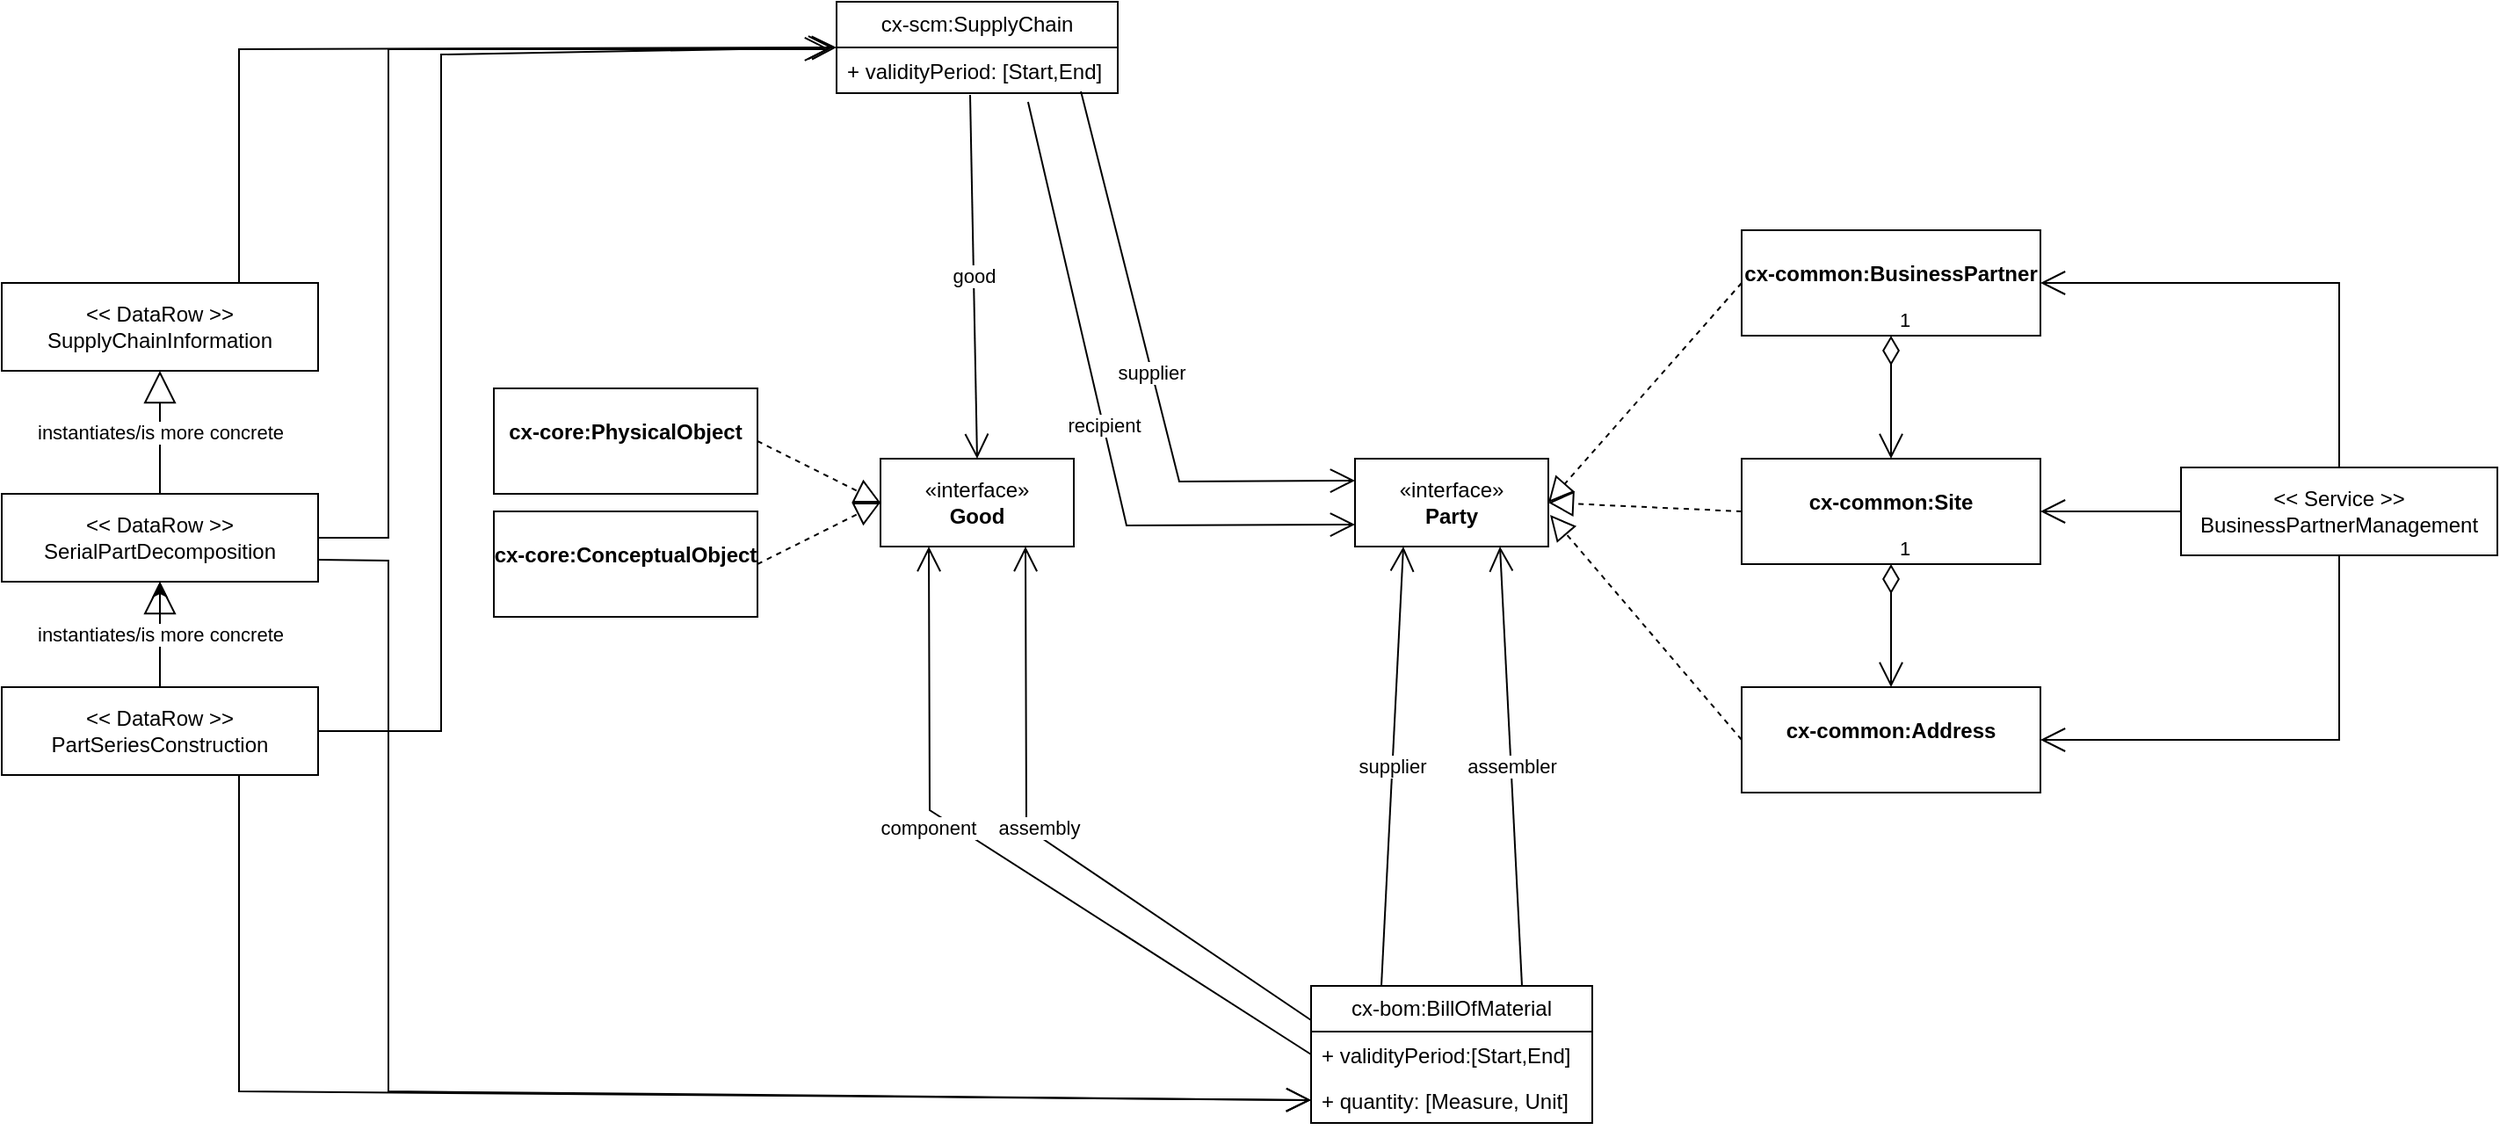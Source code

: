 <mxfile version="22.1.18" type="device">
  <diagram name="Seite-1" id="HaRtwOIu1U63mAP8ceGQ">
    <mxGraphModel dx="2261" dy="915" grid="1" gridSize="10" guides="1" tooltips="1" connect="1" arrows="1" fold="1" page="1" pageScale="1" pageWidth="827" pageHeight="1169" math="0" shadow="0">
      <root>
        <mxCell id="0" />
        <mxCell id="1" parent="0" />
        <mxCell id="QMu5wvdfi34qKT-2nAmh-1" value="cx-scm:SupplyChain" style="swimlane;fontStyle=0;childLayout=stackLayout;horizontal=1;startSize=26;fillColor=none;horizontalStack=0;resizeParent=1;resizeParentMax=0;resizeLast=0;collapsible=1;marginBottom=0;whiteSpace=wrap;html=1;" vertex="1" parent="1">
          <mxGeometry x="415" y="100" width="160" height="52" as="geometry" />
        </mxCell>
        <mxCell id="QMu5wvdfi34qKT-2nAmh-2" value="+ validityPeriod: [Start,End]" style="text;strokeColor=none;fillColor=none;align=left;verticalAlign=top;spacingLeft=4;spacingRight=4;overflow=hidden;rotatable=0;points=[[0,0.5],[1,0.5]];portConstraint=eastwest;whiteSpace=wrap;html=1;" vertex="1" parent="QMu5wvdfi34qKT-2nAmh-1">
          <mxGeometry y="26" width="160" height="26" as="geometry" />
        </mxCell>
        <mxCell id="QMu5wvdfi34qKT-2nAmh-5" value="cx-bom:BillOfMaterial" style="swimlane;fontStyle=0;childLayout=stackLayout;horizontal=1;startSize=26;fillColor=none;horizontalStack=0;resizeParent=1;resizeParentMax=0;resizeLast=0;collapsible=1;marginBottom=0;whiteSpace=wrap;html=1;" vertex="1" parent="1">
          <mxGeometry x="685" y="660" width="160" height="78" as="geometry" />
        </mxCell>
        <mxCell id="QMu5wvdfi34qKT-2nAmh-6" value="+ validityPeriod:[Start,End]" style="text;strokeColor=none;fillColor=none;align=left;verticalAlign=top;spacingLeft=4;spacingRight=4;overflow=hidden;rotatable=0;points=[[0,0.5],[1,0.5]];portConstraint=eastwest;whiteSpace=wrap;html=1;" vertex="1" parent="QMu5wvdfi34qKT-2nAmh-5">
          <mxGeometry y="26" width="160" height="26" as="geometry" />
        </mxCell>
        <mxCell id="QMu5wvdfi34qKT-2nAmh-7" value="+ quantity: [Measure, Unit]" style="text;strokeColor=none;fillColor=none;align=left;verticalAlign=top;spacingLeft=4;spacingRight=4;overflow=hidden;rotatable=0;points=[[0,0.5],[1,0.5]];portConstraint=eastwest;whiteSpace=wrap;html=1;" vertex="1" parent="QMu5wvdfi34qKT-2nAmh-5">
          <mxGeometry y="52" width="160" height="26" as="geometry" />
        </mxCell>
        <mxCell id="QMu5wvdfi34qKT-2nAmh-9" value="&lt;p style=&quot;margin:0px;margin-top:4px;text-align:center;&quot;&gt;&lt;br&gt;&lt;b&gt;cx-common:BusinessPartner&lt;/b&gt;&lt;/p&gt;" style="verticalAlign=top;align=left;overflow=fill;fontSize=12;fontFamily=Helvetica;html=1;whiteSpace=wrap;" vertex="1" parent="1">
          <mxGeometry x="930" y="230" width="170" height="60" as="geometry" />
        </mxCell>
        <mxCell id="QMu5wvdfi34qKT-2nAmh-10" value="&lt;p style=&quot;margin:0px;margin-top:4px;text-align:center;&quot;&gt;&lt;br&gt;&lt;b&gt;cx-common:Site&lt;/b&gt;&lt;/p&gt;" style="verticalAlign=top;align=left;overflow=fill;fontSize=12;fontFamily=Helvetica;html=1;whiteSpace=wrap;" vertex="1" parent="1">
          <mxGeometry x="930" y="360" width="170" height="60" as="geometry" />
        </mxCell>
        <mxCell id="QMu5wvdfi34qKT-2nAmh-11" value="&lt;p style=&quot;margin:0px;margin-top:4px;text-align:center;&quot;&gt;&lt;br&gt;&lt;b&gt;cx-common&lt;/b&gt;&lt;b style=&quot;background-color: initial;&quot;&gt;:Address&lt;/b&gt;&lt;/p&gt;" style="verticalAlign=top;align=left;overflow=fill;fontSize=12;fontFamily=Helvetica;html=1;whiteSpace=wrap;" vertex="1" parent="1">
          <mxGeometry x="930" y="490" width="170" height="60" as="geometry" />
        </mxCell>
        <mxCell id="QMu5wvdfi34qKT-2nAmh-12" value="1" style="endArrow=open;html=1;endSize=12;startArrow=diamondThin;startSize=14;startFill=0;edgeStyle=orthogonalEdgeStyle;align=left;verticalAlign=bottom;rounded=0;exitX=0.5;exitY=1;exitDx=0;exitDy=0;" edge="1" parent="1" source="QMu5wvdfi34qKT-2nAmh-10" target="QMu5wvdfi34qKT-2nAmh-11">
          <mxGeometry x="-1" y="3" relative="1" as="geometry">
            <mxPoint x="1000" y="420" as="sourcePoint" />
            <mxPoint x="1160" y="420" as="targetPoint" />
          </mxGeometry>
        </mxCell>
        <mxCell id="QMu5wvdfi34qKT-2nAmh-14" value="1" style="endArrow=open;html=1;endSize=12;startArrow=diamondThin;startSize=14;startFill=0;edgeStyle=orthogonalEdgeStyle;align=left;verticalAlign=bottom;rounded=0;exitX=0.5;exitY=1;exitDx=0;exitDy=0;entryX=0.5;entryY=0;entryDx=0;entryDy=0;" edge="1" parent="1" source="QMu5wvdfi34qKT-2nAmh-9" target="QMu5wvdfi34qKT-2nAmh-10">
          <mxGeometry x="-1" y="3" relative="1" as="geometry">
            <mxPoint x="680" y="340" as="sourcePoint" />
            <mxPoint x="840" y="340" as="targetPoint" />
          </mxGeometry>
        </mxCell>
        <mxCell id="QMu5wvdfi34qKT-2nAmh-15" value="«interface»&lt;br&gt;&lt;b&gt;Party&lt;/b&gt;" style="html=1;whiteSpace=wrap;" vertex="1" parent="1">
          <mxGeometry x="710" y="360" width="110" height="50" as="geometry" />
        </mxCell>
        <mxCell id="QMu5wvdfi34qKT-2nAmh-16" value="" style="endArrow=block;dashed=1;endFill=0;endSize=12;html=1;rounded=0;exitX=0;exitY=0.5;exitDx=0;exitDy=0;entryX=1;entryY=0.5;entryDx=0;entryDy=0;" edge="1" parent="1" source="QMu5wvdfi34qKT-2nAmh-9" target="QMu5wvdfi34qKT-2nAmh-15">
          <mxGeometry width="160" relative="1" as="geometry">
            <mxPoint x="680" y="340" as="sourcePoint" />
            <mxPoint x="840" y="340" as="targetPoint" />
          </mxGeometry>
        </mxCell>
        <mxCell id="QMu5wvdfi34qKT-2nAmh-17" value="" style="endArrow=block;dashed=1;endFill=0;endSize=12;html=1;rounded=0;exitX=0;exitY=0.5;exitDx=0;exitDy=0;entryX=1;entryY=0.5;entryDx=0;entryDy=0;" edge="1" parent="1" source="QMu5wvdfi34qKT-2nAmh-10" target="QMu5wvdfi34qKT-2nAmh-15">
          <mxGeometry width="160" relative="1" as="geometry">
            <mxPoint x="940" y="270" as="sourcePoint" />
            <mxPoint x="830" y="395" as="targetPoint" />
          </mxGeometry>
        </mxCell>
        <mxCell id="QMu5wvdfi34qKT-2nAmh-18" value="" style="endArrow=block;dashed=1;endFill=0;endSize=12;html=1;rounded=0;exitX=0;exitY=0.5;exitDx=0;exitDy=0;entryX=1.009;entryY=0.64;entryDx=0;entryDy=0;entryPerimeter=0;" edge="1" parent="1" source="QMu5wvdfi34qKT-2nAmh-11" target="QMu5wvdfi34qKT-2nAmh-15">
          <mxGeometry width="160" relative="1" as="geometry">
            <mxPoint x="940" y="400" as="sourcePoint" />
            <mxPoint x="830" y="395" as="targetPoint" />
          </mxGeometry>
        </mxCell>
        <mxCell id="QMu5wvdfi34qKT-2nAmh-19" value="&lt;p style=&quot;margin:0px;margin-top:4px;text-align:center;&quot;&gt;&lt;br&gt;&lt;b&gt;cx-core:PhysicalObject&lt;/b&gt;&lt;/p&gt;" style="verticalAlign=top;align=left;overflow=fill;fontSize=12;fontFamily=Helvetica;html=1;whiteSpace=wrap;" vertex="1" parent="1">
          <mxGeometry x="220" y="320" width="150" height="60" as="geometry" />
        </mxCell>
        <mxCell id="QMu5wvdfi34qKT-2nAmh-20" value="&lt;p style=&quot;margin:0px;margin-top:4px;text-align:center;&quot;&gt;&lt;br&gt;&lt;b&gt;cx-core:ConceptualObject&lt;/b&gt;&lt;/p&gt;" style="verticalAlign=top;align=left;overflow=fill;fontSize=12;fontFamily=Helvetica;html=1;whiteSpace=wrap;" vertex="1" parent="1">
          <mxGeometry x="220" y="390" width="150" height="60" as="geometry" />
        </mxCell>
        <mxCell id="QMu5wvdfi34qKT-2nAmh-21" value="«interface»&lt;br&gt;&lt;b&gt;Good&lt;/b&gt;" style="html=1;whiteSpace=wrap;" vertex="1" parent="1">
          <mxGeometry x="440" y="360" width="110" height="50" as="geometry" />
        </mxCell>
        <mxCell id="QMu5wvdfi34qKT-2nAmh-22" value="" style="endArrow=block;dashed=1;endFill=0;endSize=12;html=1;rounded=0;exitX=1;exitY=0.5;exitDx=0;exitDy=0;entryX=0;entryY=0.5;entryDx=0;entryDy=0;" edge="1" parent="1" source="QMu5wvdfi34qKT-2nAmh-19" target="QMu5wvdfi34qKT-2nAmh-21">
          <mxGeometry width="160" relative="1" as="geometry">
            <mxPoint x="580" y="100" as="sourcePoint" />
            <mxPoint x="470" y="225" as="targetPoint" />
          </mxGeometry>
        </mxCell>
        <mxCell id="QMu5wvdfi34qKT-2nAmh-23" value="" style="endArrow=block;dashed=1;endFill=0;endSize=12;html=1;rounded=0;exitX=1;exitY=0.5;exitDx=0;exitDy=0;entryX=0;entryY=0.5;entryDx=0;entryDy=0;" edge="1" parent="1" source="QMu5wvdfi34qKT-2nAmh-20" target="QMu5wvdfi34qKT-2nAmh-21">
          <mxGeometry width="160" relative="1" as="geometry">
            <mxPoint x="230" y="360" as="sourcePoint" />
            <mxPoint x="190" y="390" as="targetPoint" />
          </mxGeometry>
        </mxCell>
        <mxCell id="QMu5wvdfi34qKT-2nAmh-24" value="good" style="endArrow=open;endFill=1;endSize=12;html=1;rounded=0;entryX=0.5;entryY=0;entryDx=0;entryDy=0;exitX=0.475;exitY=1.038;exitDx=0;exitDy=0;exitPerimeter=0;" edge="1" parent="1" source="QMu5wvdfi34qKT-2nAmh-2" target="QMu5wvdfi34qKT-2nAmh-21">
          <mxGeometry width="160" relative="1" as="geometry">
            <mxPoint x="440" y="680" as="sourcePoint" />
            <mxPoint x="600" y="680" as="targetPoint" />
          </mxGeometry>
        </mxCell>
        <mxCell id="QMu5wvdfi34qKT-2nAmh-25" value="recipient" style="endArrow=open;endFill=1;endSize=12;html=1;rounded=0;entryX=0;entryY=0.75;entryDx=0;entryDy=0;exitX=0.681;exitY=1.192;exitDx=0;exitDy=0;exitPerimeter=0;" edge="1" parent="1" source="QMu5wvdfi34qKT-2nAmh-2" target="QMu5wvdfi34qKT-2nAmh-15">
          <mxGeometry width="160" relative="1" as="geometry">
            <mxPoint x="480" y="670" as="sourcePoint" />
            <mxPoint x="478" y="420" as="targetPoint" />
            <Array as="points">
              <mxPoint x="580" y="398" />
            </Array>
          </mxGeometry>
        </mxCell>
        <mxCell id="QMu5wvdfi34qKT-2nAmh-26" value="supplier" style="endArrow=open;endFill=1;endSize=12;html=1;rounded=0;entryX=0;entryY=0.25;entryDx=0;entryDy=0;exitX=0.869;exitY=0.962;exitDx=0;exitDy=0;exitPerimeter=0;" edge="1" parent="1" source="QMu5wvdfi34qKT-2nAmh-2" target="QMu5wvdfi34qKT-2nAmh-15">
          <mxGeometry width="160" relative="1" as="geometry">
            <mxPoint x="520" y="670" as="sourcePoint" />
            <mxPoint x="720" y="383" as="targetPoint" />
            <Array as="points">
              <mxPoint x="610" y="373" />
            </Array>
          </mxGeometry>
        </mxCell>
        <mxCell id="QMu5wvdfi34qKT-2nAmh-27" value="component" style="endArrow=open;endFill=1;endSize=12;html=1;rounded=0;entryX=0.25;entryY=1;entryDx=0;entryDy=0;exitX=0;exitY=0.5;exitDx=0;exitDy=0;" edge="1" parent="1" source="QMu5wvdfi34qKT-2nAmh-6" target="QMu5wvdfi34qKT-2nAmh-21">
          <mxGeometry x="0.24" y="9" width="160" relative="1" as="geometry">
            <mxPoint x="680" y="692" as="sourcePoint" />
            <mxPoint x="505" y="370" as="targetPoint" />
            <Array as="points">
              <mxPoint x="468" y="560" />
            </Array>
            <mxPoint as="offset" />
          </mxGeometry>
        </mxCell>
        <mxCell id="QMu5wvdfi34qKT-2nAmh-28" value="assembly" style="endArrow=open;endFill=1;endSize=12;html=1;rounded=0;entryX=0.75;entryY=1;entryDx=0;entryDy=0;exitX=0;exitY=0.25;exitDx=0;exitDy=0;" edge="1" parent="1" source="QMu5wvdfi34qKT-2nAmh-5" target="QMu5wvdfi34qKT-2nAmh-21">
          <mxGeometry x="0.067" y="-4" width="160" relative="1" as="geometry">
            <mxPoint x="690" y="702" as="sourcePoint" />
            <mxPoint x="478" y="420" as="targetPoint" />
            <Array as="points">
              <mxPoint x="523" y="570" />
            </Array>
            <mxPoint as="offset" />
          </mxGeometry>
        </mxCell>
        <mxCell id="QMu5wvdfi34qKT-2nAmh-30" value="supplier" style="endArrow=open;endFill=1;endSize=12;html=1;rounded=0;entryX=0.25;entryY=1;entryDx=0;entryDy=0;exitX=0.25;exitY=0;exitDx=0;exitDy=0;" edge="1" parent="1" source="QMu5wvdfi34qKT-2nAmh-5" target="QMu5wvdfi34qKT-2nAmh-15">
          <mxGeometry width="160" relative="1" as="geometry">
            <mxPoint x="695" y="690" as="sourcePoint" />
            <mxPoint x="533" y="420" as="targetPoint" />
          </mxGeometry>
        </mxCell>
        <mxCell id="QMu5wvdfi34qKT-2nAmh-31" value="assembler" style="endArrow=open;endFill=1;endSize=12;html=1;rounded=0;entryX=0.75;entryY=1;entryDx=0;entryDy=0;exitX=0.75;exitY=0;exitDx=0;exitDy=0;" edge="1" parent="1" source="QMu5wvdfi34qKT-2nAmh-5" target="QMu5wvdfi34qKT-2nAmh-15">
          <mxGeometry width="160" relative="1" as="geometry">
            <mxPoint x="735" y="670" as="sourcePoint" />
            <mxPoint x="748" y="420" as="targetPoint" />
          </mxGeometry>
        </mxCell>
        <mxCell id="QMu5wvdfi34qKT-2nAmh-33" value="&amp;lt;&amp;lt; DataRow &amp;gt;&amp;gt;&lt;br&gt;SerialPartDecomposition&lt;br&gt;" style="html=1;whiteSpace=wrap;" vertex="1" parent="1">
          <mxGeometry x="-60" y="380" width="180" height="50" as="geometry" />
        </mxCell>
        <mxCell id="QMu5wvdfi34qKT-2nAmh-38" value="" style="edgeStyle=orthogonalEdgeStyle;rounded=0;orthogonalLoop=1;jettySize=auto;html=1;" edge="1" parent="1" source="QMu5wvdfi34qKT-2nAmh-34" target="QMu5wvdfi34qKT-2nAmh-33">
          <mxGeometry relative="1" as="geometry" />
        </mxCell>
        <mxCell id="QMu5wvdfi34qKT-2nAmh-34" value="&amp;lt;&amp;lt; DataRow &amp;gt;&amp;gt;&lt;br&gt;PartSeriesConstruction" style="html=1;whiteSpace=wrap;" vertex="1" parent="1">
          <mxGeometry x="-60" y="490" width="180" height="50" as="geometry" />
        </mxCell>
        <mxCell id="QMu5wvdfi34qKT-2nAmh-35" value="&amp;lt;&amp;lt; DataRow &amp;gt;&amp;gt;&lt;br&gt;SupplyChainInformation" style="html=1;whiteSpace=wrap;" vertex="1" parent="1">
          <mxGeometry x="-60" y="260" width="180" height="50" as="geometry" />
        </mxCell>
        <mxCell id="QMu5wvdfi34qKT-2nAmh-36" value="instantiates/is more concrete" style="endArrow=block;endSize=16;endFill=0;html=1;rounded=0;exitX=0.5;exitY=0;exitDx=0;exitDy=0;entryX=0.5;entryY=1;entryDx=0;entryDy=0;" edge="1" parent="1" source="QMu5wvdfi34qKT-2nAmh-33" target="QMu5wvdfi34qKT-2nAmh-35">
          <mxGeometry width="160" relative="1" as="geometry">
            <mxPoint x="330" y="490" as="sourcePoint" />
            <mxPoint x="490" y="490" as="targetPoint" />
          </mxGeometry>
        </mxCell>
        <mxCell id="QMu5wvdfi34qKT-2nAmh-37" value="instantiates/is more concrete" style="endArrow=block;endSize=16;endFill=0;html=1;rounded=0;exitX=0.5;exitY=0;exitDx=0;exitDy=0;entryX=0.5;entryY=1;entryDx=0;entryDy=0;" edge="1" parent="1" source="QMu5wvdfi34qKT-2nAmh-34" target="QMu5wvdfi34qKT-2nAmh-33">
          <mxGeometry width="160" relative="1" as="geometry">
            <mxPoint x="40" y="390" as="sourcePoint" />
            <mxPoint x="40" y="320" as="targetPoint" />
          </mxGeometry>
        </mxCell>
        <mxCell id="QMu5wvdfi34qKT-2nAmh-39" value="&amp;lt;&amp;lt; Service &amp;gt;&amp;gt;&lt;br&gt;BusinessPartnerManagement" style="html=1;whiteSpace=wrap;" vertex="1" parent="1">
          <mxGeometry x="1180" y="365" width="180" height="50" as="geometry" />
        </mxCell>
        <mxCell id="QMu5wvdfi34qKT-2nAmh-40" value="" style="endArrow=open;endFill=1;endSize=12;html=1;rounded=0;exitX=0.5;exitY=0;exitDx=0;exitDy=0;entryX=1;entryY=0.5;entryDx=0;entryDy=0;" edge="1" parent="1" source="QMu5wvdfi34qKT-2nAmh-39" target="QMu5wvdfi34qKT-2nAmh-9">
          <mxGeometry width="160" relative="1" as="geometry">
            <mxPoint x="690" y="490" as="sourcePoint" />
            <mxPoint x="850" y="490" as="targetPoint" />
            <Array as="points">
              <mxPoint x="1270" y="260" />
            </Array>
          </mxGeometry>
        </mxCell>
        <mxCell id="QMu5wvdfi34qKT-2nAmh-41" value="" style="endArrow=open;endFill=1;endSize=12;html=1;rounded=0;exitX=0.5;exitY=1;exitDx=0;exitDy=0;entryX=1;entryY=0.5;entryDx=0;entryDy=0;" edge="1" parent="1" source="QMu5wvdfi34qKT-2nAmh-39" target="QMu5wvdfi34qKT-2nAmh-11">
          <mxGeometry width="160" relative="1" as="geometry">
            <mxPoint x="1280" y="375" as="sourcePoint" />
            <mxPoint x="1110" y="270" as="targetPoint" />
            <Array as="points">
              <mxPoint x="1270" y="520" />
            </Array>
          </mxGeometry>
        </mxCell>
        <mxCell id="QMu5wvdfi34qKT-2nAmh-42" value="" style="endArrow=open;endFill=1;endSize=12;html=1;rounded=0;exitX=0;exitY=0.5;exitDx=0;exitDy=0;entryX=1;entryY=0.5;entryDx=0;entryDy=0;" edge="1" parent="1" source="QMu5wvdfi34qKT-2nAmh-39" target="QMu5wvdfi34qKT-2nAmh-10">
          <mxGeometry width="160" relative="1" as="geometry">
            <mxPoint x="1280" y="425" as="sourcePoint" />
            <mxPoint x="1110" y="530" as="targetPoint" />
          </mxGeometry>
        </mxCell>
        <mxCell id="QMu5wvdfi34qKT-2nAmh-43" value="" style="endArrow=open;endFill=1;endSize=12;html=1;rounded=0;exitX=0.75;exitY=0;exitDx=0;exitDy=0;entryX=-0.012;entryY=0;entryDx=0;entryDy=0;entryPerimeter=0;" edge="1" parent="1" source="QMu5wvdfi34qKT-2nAmh-35" target="QMu5wvdfi34qKT-2nAmh-2">
          <mxGeometry width="160" relative="1" as="geometry">
            <mxPoint x="1280" y="375" as="sourcePoint" />
            <mxPoint x="1110" y="270" as="targetPoint" />
            <Array as="points">
              <mxPoint x="75" y="127" />
            </Array>
          </mxGeometry>
        </mxCell>
        <mxCell id="QMu5wvdfi34qKT-2nAmh-44" value="" style="endArrow=open;endFill=1;endSize=12;html=1;rounded=0;exitX=0.75;exitY=1;exitDx=0;exitDy=0;entryX=0;entryY=0.5;entryDx=0;entryDy=0;" edge="1" parent="1" source="QMu5wvdfi34qKT-2nAmh-34" target="QMu5wvdfi34qKT-2nAmh-7">
          <mxGeometry width="160" relative="1" as="geometry">
            <mxPoint x="60" y="270" as="sourcePoint" />
            <mxPoint x="422" y="137" as="targetPoint" />
            <Array as="points">
              <mxPoint x="75" y="720" />
            </Array>
          </mxGeometry>
        </mxCell>
        <mxCell id="QMu5wvdfi34qKT-2nAmh-45" value="" style="endArrow=open;endFill=1;endSize=12;html=1;rounded=0;exitX=1;exitY=0.5;exitDx=0;exitDy=0;entryX=0;entryY=0.5;entryDx=0;entryDy=0;" edge="1" parent="1" source="QMu5wvdfi34qKT-2nAmh-34" target="QMu5wvdfi34qKT-2nAmh-1">
          <mxGeometry width="160" relative="1" as="geometry">
            <mxPoint x="85" y="550" as="sourcePoint" />
            <mxPoint x="695" y="735" as="targetPoint" />
            <Array as="points">
              <mxPoint x="190" y="515" />
              <mxPoint x="190" y="130" />
            </Array>
          </mxGeometry>
        </mxCell>
        <mxCell id="QMu5wvdfi34qKT-2nAmh-46" value="" style="endArrow=open;endFill=1;endSize=12;html=1;rounded=0;exitX=1;exitY=0.5;exitDx=0;exitDy=0;entryX=-0.025;entryY=0.038;entryDx=0;entryDy=0;entryPerimeter=0;" edge="1" parent="1" source="QMu5wvdfi34qKT-2nAmh-33" target="QMu5wvdfi34qKT-2nAmh-2">
          <mxGeometry width="160" relative="1" as="geometry">
            <mxPoint x="130" y="525" as="sourcePoint" />
            <mxPoint x="425" y="136" as="targetPoint" />
            <Array as="points">
              <mxPoint x="160" y="405" />
              <mxPoint x="160" y="127" />
            </Array>
          </mxGeometry>
        </mxCell>
        <mxCell id="QMu5wvdfi34qKT-2nAmh-47" value="" style="endArrow=open;endFill=1;endSize=12;html=1;rounded=0;exitX=1;exitY=0.75;exitDx=0;exitDy=0;entryX=0;entryY=0.5;entryDx=0;entryDy=0;" edge="1" parent="1" source="QMu5wvdfi34qKT-2nAmh-33" target="QMu5wvdfi34qKT-2nAmh-7">
          <mxGeometry width="160" relative="1" as="geometry">
            <mxPoint x="85" y="550" as="sourcePoint" />
            <mxPoint x="695" y="735" as="targetPoint" />
            <Array as="points">
              <mxPoint x="160" y="418" />
              <mxPoint x="160" y="720" />
            </Array>
          </mxGeometry>
        </mxCell>
      </root>
    </mxGraphModel>
  </diagram>
</mxfile>
